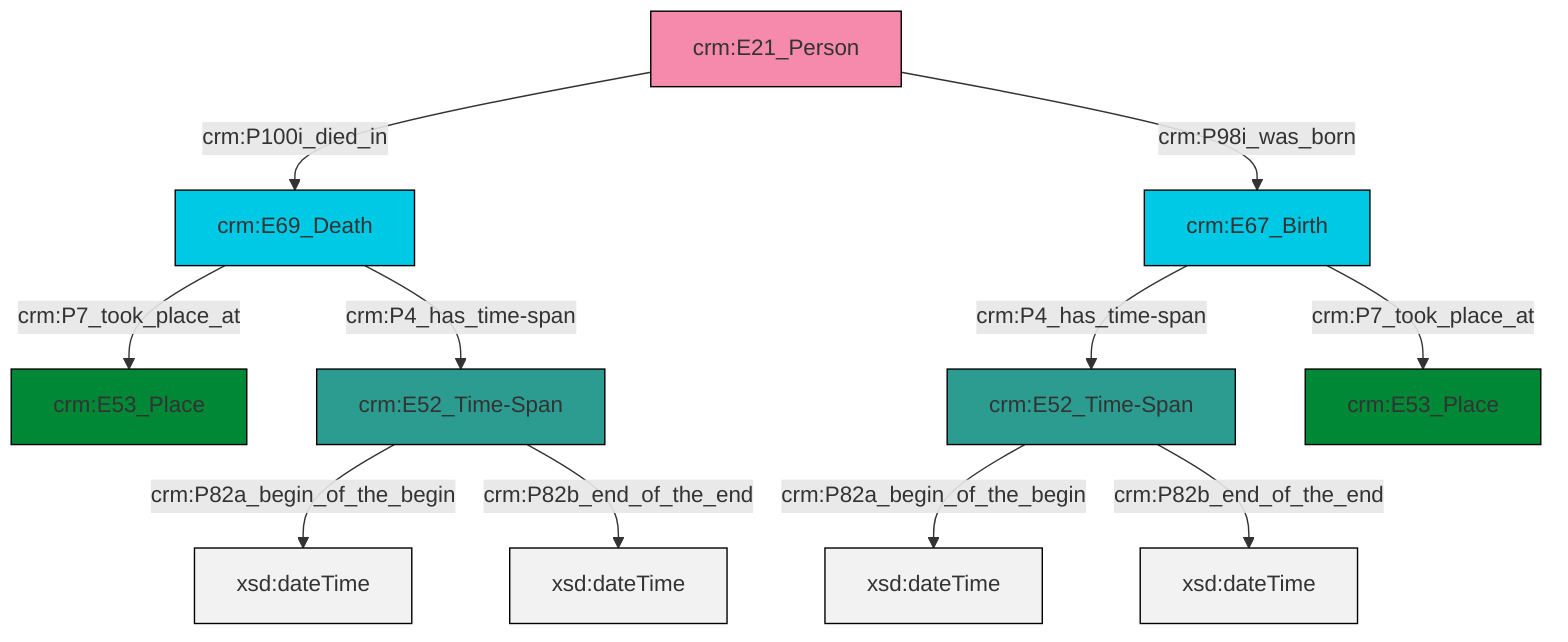 graph TD
classDef Literal fill:#f2f2f2,stroke:#000000;
classDef CRM_Entity fill:#FFFFFF,stroke:#000000;
classDef Temporal_Entity fill:#00C9E6, stroke:#000000;
classDef Type fill:#E18312, stroke:#000000;
classDef Time-Span fill:#2C9C91, stroke:#000000;
classDef Appellation fill:#FFEB7F, stroke:#000000;
classDef Place fill:#008836, stroke:#000000;
classDef Persistent_Item fill:#B266B2, stroke:#000000;
classDef Conceptual_Object fill:#FFD700, stroke:#000000;
classDef Physical_Thing fill:#D2B48C, stroke:#000000;
classDef Actor fill:#f58aad, stroke:#000000;
classDef PC_Classes fill:#4ce600, stroke:#000000;
classDef Multi fill:#cccccc,stroke:#000000;

0["crm:E69_Death"]:::Temporal_Entity -->|crm:P7_took_place_at| 1["crm:E53_Place"]:::Place
2["crm:E67_Birth"]:::Temporal_Entity -->|crm:P4_has_time-span| 3["crm:E52_Time-Span"]:::Time-Span
4["crm:E21_Person"]:::Actor -->|crm:P100i_died_in| 0["crm:E69_Death"]:::Temporal_Entity
5["crm:E52_Time-Span"]:::Time-Span -->|crm:P82a_begin_of_the_begin| 10[xsd:dateTime]:::Literal
5["crm:E52_Time-Span"]:::Time-Span -->|crm:P82b_end_of_the_end| 11[xsd:dateTime]:::Literal
4["crm:E21_Person"]:::Actor -->|crm:P98i_was_born| 2["crm:E67_Birth"]:::Temporal_Entity
3["crm:E52_Time-Span"]:::Time-Span -->|crm:P82a_begin_of_the_begin| 13[xsd:dateTime]:::Literal
3["crm:E52_Time-Span"]:::Time-Span -->|crm:P82b_end_of_the_end| 14[xsd:dateTime]:::Literal
2["crm:E67_Birth"]:::Temporal_Entity -->|crm:P7_took_place_at| 7["crm:E53_Place"]:::Place
0["crm:E69_Death"]:::Temporal_Entity -->|crm:P4_has_time-span| 5["crm:E52_Time-Span"]:::Time-Span